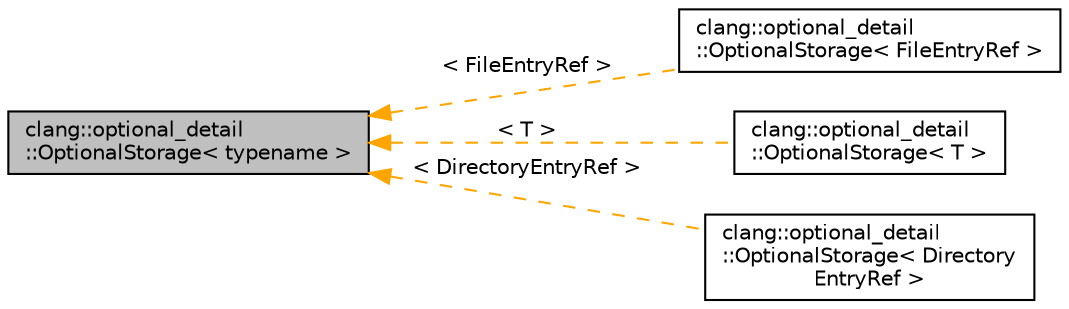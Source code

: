 digraph "clang::optional_detail::OptionalStorage&lt; typename &gt;"
{
 // LATEX_PDF_SIZE
  bgcolor="transparent";
  edge [fontname="Helvetica",fontsize="10",labelfontname="Helvetica",labelfontsize="10"];
  node [fontname="Helvetica",fontsize="10",shape=record];
  rankdir="LR";
  Node1 [label="clang::optional_detail\l::OptionalStorage\< typename \>",height=0.2,width=0.4,color="black", fillcolor="grey75", style="filled", fontcolor="black",tooltip=" "];
  Node1 -> Node2 [dir="back",color="orange",fontsize="10",style="dashed",label=" \< FileEntryRef \>" ,fontname="Helvetica"];
  Node2 [label="clang::optional_detail\l::OptionalStorage\< FileEntryRef \>",height=0.2,width=0.4,color="black",URL="$classclang_1_1optional__detail_1_1OptionalStorage.html",tooltip=" "];
  Node1 -> Node3 [dir="back",color="orange",fontsize="10",style="dashed",label=" \< T \>" ,fontname="Helvetica"];
  Node3 [label="clang::optional_detail\l::OptionalStorage\< T \>",height=0.2,width=0.4,color="black",URL="$classclang_1_1optional__detail_1_1OptionalStorage.html",tooltip=" "];
  Node1 -> Node4 [dir="back",color="orange",fontsize="10",style="dashed",label=" \< DirectoryEntryRef \>" ,fontname="Helvetica"];
  Node4 [label="clang::optional_detail\l::OptionalStorage\< Directory\lEntryRef \>",height=0.2,width=0.4,color="black",URL="$classclang_1_1optional__detail_1_1OptionalStorage.html",tooltip=" "];
}
